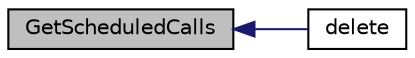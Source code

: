 digraph "GetScheduledCalls"
{
  edge [fontname="Helvetica",fontsize="10",labelfontname="Helvetica",labelfontsize="10"];
  node [fontname="Helvetica",fontsize="10",shape=record];
  rankdir="LR";
  Node1 [label="GetScheduledCalls",height=0.2,width=0.4,color="black", fillcolor="grey75", style="filled" fontcolor="black"];
  Node1 -> Node2 [dir="back",color="midnightblue",fontsize="10",style="solid",fontname="Helvetica"];
  Node2 [label="delete",height=0.2,width=0.4,color="black", fillcolor="white", style="filled",URL="$class_robo_talker.html#a6c473c02f29af893f4ad6983ead3ddb8"];
}
